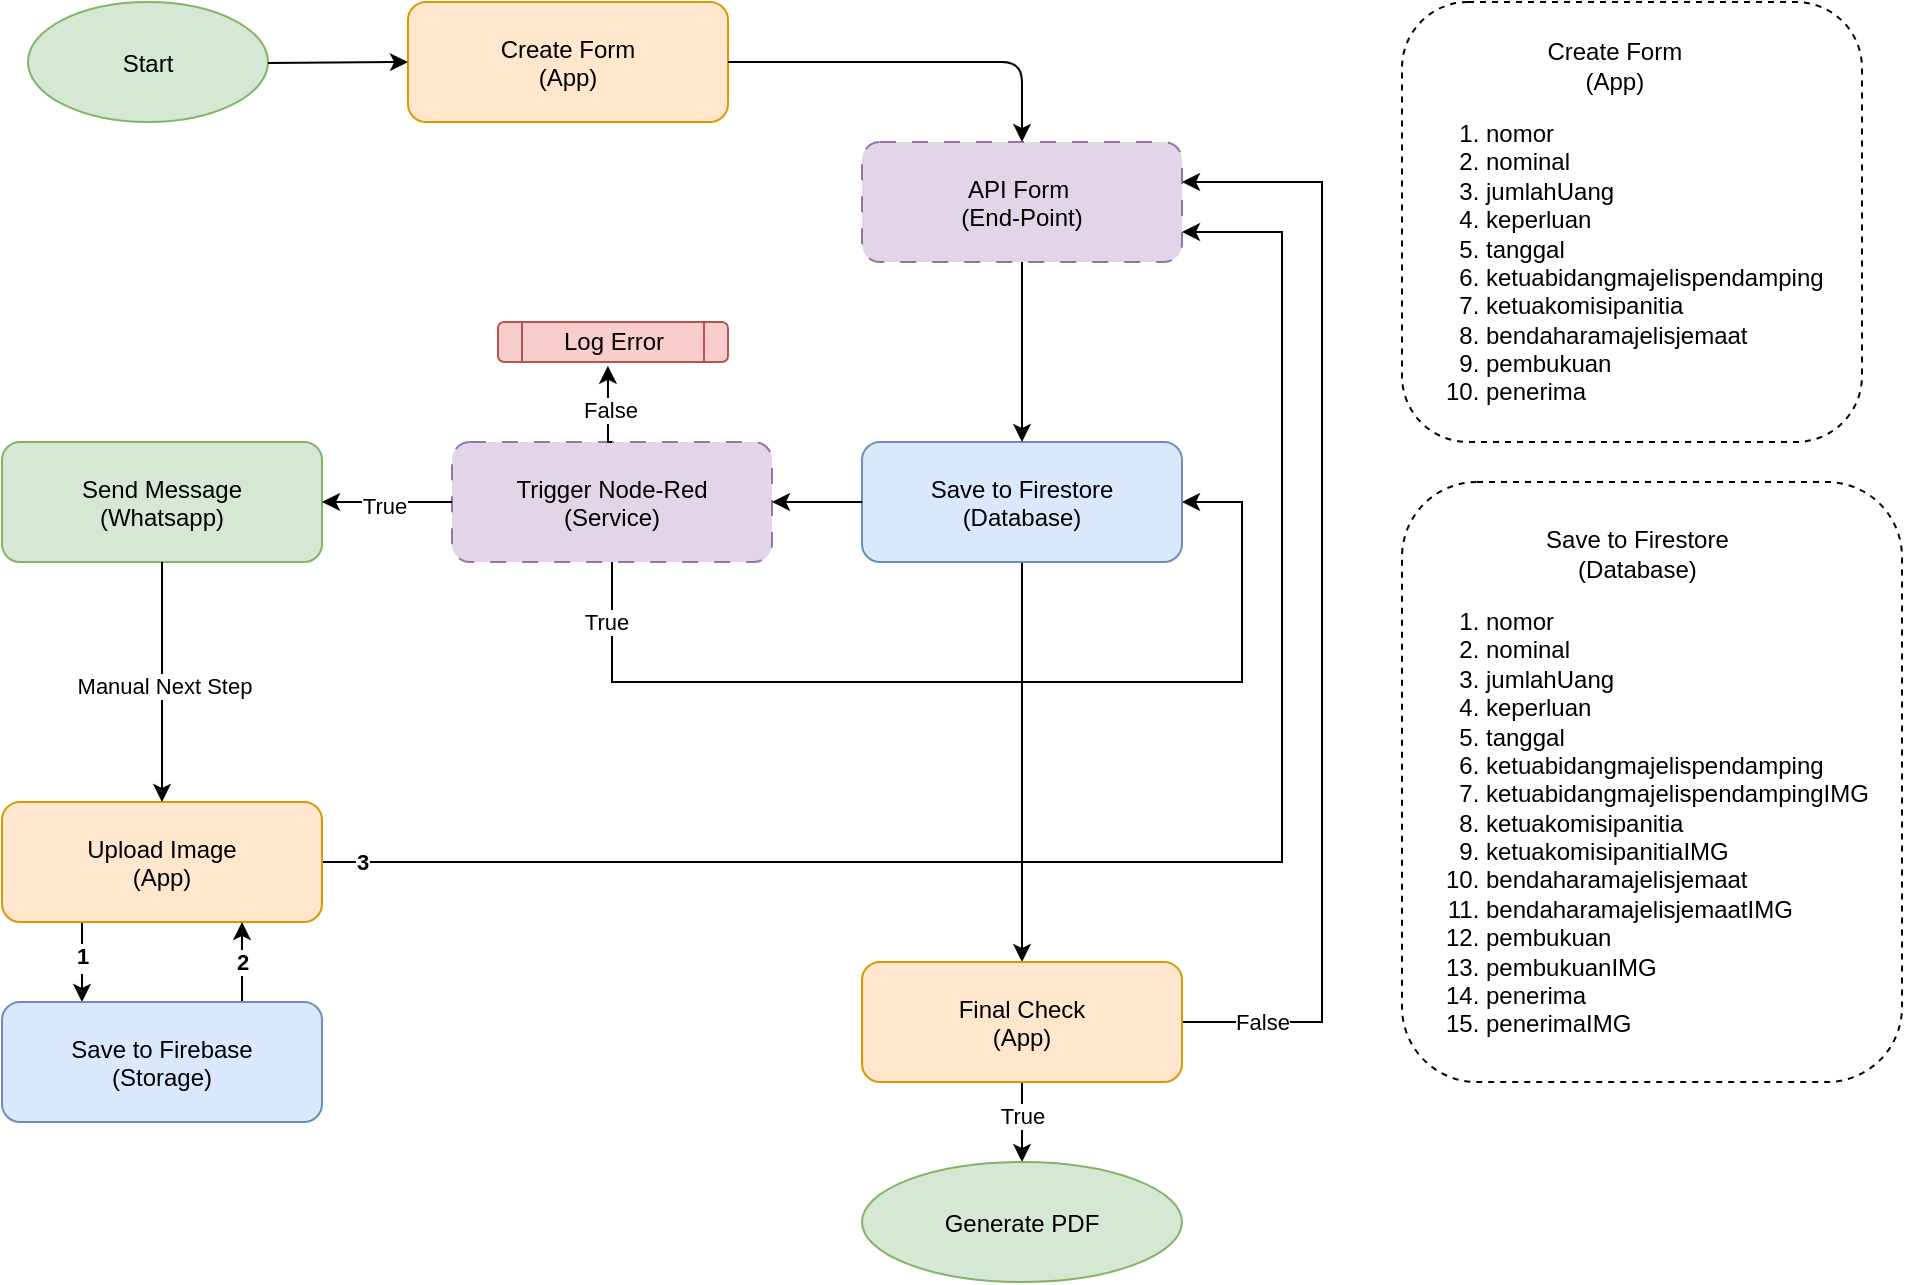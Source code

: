 <mxfile version="26.1.0">
  <diagram name="Page-1" id="0k0p8xCqQLOHbQBMagzz">
    <mxGraphModel dx="1213" dy="675" grid="1" gridSize="10" guides="1" tooltips="1" connect="1" arrows="1" fold="1" page="1" pageScale="1" pageWidth="850" pageHeight="1100" math="0" shadow="0">
      <root>
        <mxCell id="0" />
        <mxCell id="1" parent="0" />
        <mxCell id="aDgGIX2eHUsiDJ8qM59B-9" value="Start" style="ellipse;fillColor=#d5e8d4;strokeColor=#82b366;" parent="1" vertex="1">
          <mxGeometry x="133" y="50" width="120" height="60" as="geometry" />
        </mxCell>
        <mxCell id="aDgGIX2eHUsiDJ8qM59B-10" value="Create Form&#xa;(App)" style="rounded=1;fillColor=#ffe6cc;strokeColor=#d79b00;" parent="1" vertex="1">
          <mxGeometry x="323" y="50" width="160" height="60" as="geometry" />
        </mxCell>
        <mxCell id="aDgGIX2eHUsiDJ8qM59B-11" value="API Form &#xa;(End-Point)" style="rounded=1;fillColor=#e1d5e7;strokeColor=#9673a6;dashed=1;dashPattern=8 8;" parent="1" vertex="1">
          <mxGeometry x="550" y="120" width="160" height="60" as="geometry" />
        </mxCell>
        <mxCell id="XEOHDXe-3Rds1Pl_wQdD-13" style="edgeStyle=orthogonalEdgeStyle;rounded=0;orthogonalLoop=1;jettySize=auto;html=1;exitX=0.5;exitY=1;exitDx=0;exitDy=0;entryX=0.5;entryY=0;entryDx=0;entryDy=0;" edge="1" parent="1" source="aDgGIX2eHUsiDJ8qM59B-12" target="aDgGIX2eHUsiDJ8qM59B-17">
          <mxGeometry relative="1" as="geometry" />
        </mxCell>
        <mxCell id="aDgGIX2eHUsiDJ8qM59B-12" value="Save to Firestore&#xa;(Database)" style="rounded=1;fillColor=#dae8fc;strokeColor=#6c8ebf;" parent="1" vertex="1">
          <mxGeometry x="550" y="270" width="160" height="60" as="geometry" />
        </mxCell>
        <mxCell id="cPocxFOdf4c5zaEAgyfB-9" style="edgeStyle=orthogonalEdgeStyle;rounded=0;orthogonalLoop=1;jettySize=auto;html=1;exitX=0.5;exitY=1;exitDx=0;exitDy=0;entryX=1;entryY=0.5;entryDx=0;entryDy=0;" parent="1" source="aDgGIX2eHUsiDJ8qM59B-13" target="aDgGIX2eHUsiDJ8qM59B-12" edge="1">
          <mxGeometry relative="1" as="geometry">
            <Array as="points">
              <mxPoint x="425" y="390" />
              <mxPoint x="740" y="390" />
              <mxPoint x="740" y="300" />
            </Array>
          </mxGeometry>
        </mxCell>
        <mxCell id="cPocxFOdf4c5zaEAgyfB-17" value="True" style="edgeLabel;html=1;align=center;verticalAlign=middle;resizable=0;points=[];" parent="cPocxFOdf4c5zaEAgyfB-9" vertex="1" connectable="0">
          <mxGeometry x="-0.881" y="-3" relative="1" as="geometry">
            <mxPoint as="offset" />
          </mxGeometry>
        </mxCell>
        <mxCell id="aDgGIX2eHUsiDJ8qM59B-13" value="Trigger Node-Red&#xa;(Service)" style="rounded=1;fillColor=#e1d5e7;strokeColor=#9673a6;dashed=1;dashPattern=8 8;" parent="1" vertex="1">
          <mxGeometry x="345" y="270" width="160" height="60" as="geometry" />
        </mxCell>
        <mxCell id="aDgGIX2eHUsiDJ8qM59B-14" value="Send Message&#xa;(Whatsapp)" style="rounded=1;fillColor=#d5e8d4;strokeColor=#82b366;" parent="1" vertex="1">
          <mxGeometry x="120" y="270" width="160" height="60" as="geometry" />
        </mxCell>
        <mxCell id="cPocxFOdf4c5zaEAgyfB-24" style="edgeStyle=orthogonalEdgeStyle;rounded=0;orthogonalLoop=1;jettySize=auto;html=1;exitX=1;exitY=0.5;exitDx=0;exitDy=0;entryX=1;entryY=0.75;entryDx=0;entryDy=0;" parent="1" source="aDgGIX2eHUsiDJ8qM59B-15" target="aDgGIX2eHUsiDJ8qM59B-11" edge="1">
          <mxGeometry relative="1" as="geometry">
            <mxPoint x="330" y="480" as="targetPoint" />
            <Array as="points">
              <mxPoint x="760" y="480" />
              <mxPoint x="760" y="165" />
            </Array>
          </mxGeometry>
        </mxCell>
        <mxCell id="XEOHDXe-3Rds1Pl_wQdD-4" value="&lt;b&gt;3&lt;/b&gt;" style="edgeLabel;html=1;align=center;verticalAlign=middle;resizable=0;points=[];" vertex="1" connectable="0" parent="cPocxFOdf4c5zaEAgyfB-24">
          <mxGeometry x="-0.034" relative="1" as="geometry">
            <mxPoint x="-388" as="offset" />
          </mxGeometry>
        </mxCell>
        <mxCell id="cPocxFOdf4c5zaEAgyfB-26" style="edgeStyle=orthogonalEdgeStyle;rounded=0;orthogonalLoop=1;jettySize=auto;html=1;exitX=0.25;exitY=1;exitDx=0;exitDy=0;entryX=0.25;entryY=0;entryDx=0;entryDy=0;" parent="1" source="aDgGIX2eHUsiDJ8qM59B-15" target="cPocxFOdf4c5zaEAgyfB-22" edge="1">
          <mxGeometry relative="1" as="geometry" />
        </mxCell>
        <mxCell id="XEOHDXe-3Rds1Pl_wQdD-1" value="&lt;b&gt;!&lt;/b&gt;" style="edgeLabel;html=1;align=center;verticalAlign=middle;resizable=0;points=[];" vertex="1" connectable="0" parent="cPocxFOdf4c5zaEAgyfB-26">
          <mxGeometry x="-0.086" relative="1" as="geometry">
            <mxPoint as="offset" />
          </mxGeometry>
        </mxCell>
        <mxCell id="XEOHDXe-3Rds1Pl_wQdD-2" value="1" style="edgeLabel;html=1;align=center;verticalAlign=middle;resizable=0;points=[];" vertex="1" connectable="0" parent="cPocxFOdf4c5zaEAgyfB-26">
          <mxGeometry x="-0.099" y="-1" relative="1" as="geometry">
            <mxPoint as="offset" />
          </mxGeometry>
        </mxCell>
        <mxCell id="XEOHDXe-3Rds1Pl_wQdD-6" value="&lt;b&gt;1&lt;/b&gt;" style="edgeLabel;html=1;align=center;verticalAlign=middle;resizable=0;points=[];" vertex="1" connectable="0" parent="cPocxFOdf4c5zaEAgyfB-26">
          <mxGeometry x="-0.16" relative="1" as="geometry">
            <mxPoint as="offset" />
          </mxGeometry>
        </mxCell>
        <mxCell id="aDgGIX2eHUsiDJ8qM59B-15" value="Upload Image&#xa;(App)" style="rounded=1;fillColor=#ffe6cc;strokeColor=#d79b00;" parent="1" vertex="1">
          <mxGeometry x="120" y="450" width="160" height="60" as="geometry" />
        </mxCell>
        <mxCell id="cPocxFOdf4c5zaEAgyfB-4" style="edgeStyle=orthogonalEdgeStyle;rounded=0;orthogonalLoop=1;jettySize=auto;html=1;exitX=0.5;exitY=1;exitDx=0;exitDy=0;entryX=0.5;entryY=0;entryDx=0;entryDy=0;" parent="1" source="aDgGIX2eHUsiDJ8qM59B-17" target="cPocxFOdf4c5zaEAgyfB-3" edge="1">
          <mxGeometry relative="1" as="geometry" />
        </mxCell>
        <mxCell id="cPocxFOdf4c5zaEAgyfB-18" value="True" style="edgeLabel;html=1;align=center;verticalAlign=middle;resizable=0;points=[];" parent="cPocxFOdf4c5zaEAgyfB-4" vertex="1" connectable="0">
          <mxGeometry x="-0.15" relative="1" as="geometry">
            <mxPoint as="offset" />
          </mxGeometry>
        </mxCell>
        <mxCell id="cPocxFOdf4c5zaEAgyfB-8" style="edgeStyle=orthogonalEdgeStyle;rounded=0;orthogonalLoop=1;jettySize=auto;html=1;exitX=1;exitY=0.5;exitDx=0;exitDy=0;entryX=1;entryY=0.5;entryDx=0;entryDy=0;" parent="1" source="aDgGIX2eHUsiDJ8qM59B-17" edge="1">
          <mxGeometry relative="1" as="geometry">
            <Array as="points">
              <mxPoint x="780" y="560" />
              <mxPoint x="780" y="140" />
            </Array>
            <mxPoint x="710" y="535" as="sourcePoint" />
            <mxPoint x="710" y="140" as="targetPoint" />
          </mxGeometry>
        </mxCell>
        <mxCell id="cPocxFOdf4c5zaEAgyfB-19" value="False" style="edgeLabel;html=1;align=center;verticalAlign=middle;resizable=0;points=[];" parent="cPocxFOdf4c5zaEAgyfB-8" vertex="1" connectable="0">
          <mxGeometry x="-0.846" relative="1" as="geometry">
            <mxPoint x="-3" as="offset" />
          </mxGeometry>
        </mxCell>
        <mxCell id="aDgGIX2eHUsiDJ8qM59B-17" value="Final Check&#xa;(App)" style="rounded=1;fillColor=#ffe6cc;strokeColor=#d79b00;" parent="1" vertex="1">
          <mxGeometry x="550" y="530" width="160" height="60" as="geometry" />
        </mxCell>
        <mxCell id="aDgGIX2eHUsiDJ8qM59B-18" parent="1" source="aDgGIX2eHUsiDJ8qM59B-9" target="aDgGIX2eHUsiDJ8qM59B-10" edge="1">
          <mxGeometry relative="1" as="geometry" />
        </mxCell>
        <mxCell id="aDgGIX2eHUsiDJ8qM59B-19" style="entryX=0.5;entryY=0;entryDx=0;entryDy=0;exitX=1;exitY=0.5;exitDx=0;exitDy=0;" parent="1" source="aDgGIX2eHUsiDJ8qM59B-10" target="aDgGIX2eHUsiDJ8qM59B-11" edge="1">
          <mxGeometry relative="1" as="geometry">
            <Array as="points">
              <mxPoint x="630" y="80" />
            </Array>
          </mxGeometry>
        </mxCell>
        <mxCell id="aDgGIX2eHUsiDJ8qM59B-20" style="entryX=0.5;entryY=0;entryDx=0;entryDy=0;" parent="1" target="aDgGIX2eHUsiDJ8qM59B-12" edge="1">
          <mxGeometry relative="1" as="geometry">
            <Array as="points">
              <mxPoint x="630" y="180" />
            </Array>
            <mxPoint x="630" y="180" as="sourcePoint" />
          </mxGeometry>
        </mxCell>
        <mxCell id="aDgGIX2eHUsiDJ8qM59B-21" parent="1" source="aDgGIX2eHUsiDJ8qM59B-12" target="aDgGIX2eHUsiDJ8qM59B-13" edge="1">
          <mxGeometry relative="1" as="geometry" />
        </mxCell>
        <mxCell id="aDgGIX2eHUsiDJ8qM59B-22" parent="1" source="aDgGIX2eHUsiDJ8qM59B-13" target="aDgGIX2eHUsiDJ8qM59B-14" edge="1">
          <mxGeometry relative="1" as="geometry" />
        </mxCell>
        <mxCell id="cPocxFOdf4c5zaEAgyfB-16" value="True" style="edgeLabel;html=1;align=center;verticalAlign=middle;resizable=0;points=[];" parent="aDgGIX2eHUsiDJ8qM59B-22" vertex="1" connectable="0">
          <mxGeometry x="0.049" y="2" relative="1" as="geometry">
            <mxPoint as="offset" />
          </mxGeometry>
        </mxCell>
        <mxCell id="aDgGIX2eHUsiDJ8qM59B-23" parent="1" source="aDgGIX2eHUsiDJ8qM59B-14" target="aDgGIX2eHUsiDJ8qM59B-15" edge="1">
          <mxGeometry relative="1" as="geometry" />
        </mxCell>
        <mxCell id="XEOHDXe-3Rds1Pl_wQdD-14" value="Manual Next Step" style="edgeLabel;html=1;align=center;verticalAlign=middle;resizable=0;points=[];" vertex="1" connectable="0" parent="aDgGIX2eHUsiDJ8qM59B-23">
          <mxGeometry x="0.022" y="1" relative="1" as="geometry">
            <mxPoint as="offset" />
          </mxGeometry>
        </mxCell>
        <mxCell id="cPocxFOdf4c5zaEAgyfB-2" value="&lt;p&gt;&lt;/p&gt;&lt;span style=&quot;font-size: 11px; background-color: transparent; color: light-dark(rgb(0, 0, 0), rgb(255, 255, 255));&quot;&gt;&lt;div style=&quot;text-align: center;&quot;&gt;&lt;span style=&quot;font-size: 12px; text-wrap-mode: nowrap;&quot;&gt;Create Form&lt;/span&gt;&lt;br style=&quot;padding: 0px; margin: 0px; font-size: 12px; text-wrap-mode: nowrap;&quot;&gt;&lt;span style=&quot;font-size: 12px; text-wrap-mode: nowrap;&quot;&gt;(App)&lt;/span&gt;&lt;/div&gt;&lt;/span&gt;&lt;ol&gt;&lt;li&gt;&lt;font&gt;nomor&lt;/font&gt;&lt;/li&gt;&lt;li&gt;&lt;font&gt;nominal&lt;/font&gt;&lt;/li&gt;&lt;li&gt;&lt;font&gt;jumlahUang&lt;/font&gt;&lt;/li&gt;&lt;li&gt;&lt;font&gt;keperluan&lt;/font&gt;&lt;/li&gt;&lt;li&gt;&lt;font&gt;tanggal&lt;/font&gt;&lt;/li&gt;&lt;li&gt;&lt;font&gt;ketuabidangmajelispendamping&lt;/font&gt;&lt;/li&gt;&lt;li&gt;&lt;font&gt;ketuakomisipanitia&lt;/font&gt;&lt;/li&gt;&lt;li&gt;&lt;font&gt;bendaharamajelisjemaat&lt;/font&gt;&lt;/li&gt;&lt;li&gt;&lt;font&gt;pembukuan&lt;/font&gt;&lt;/li&gt;&lt;li&gt;penerima&lt;/li&gt;&lt;/ol&gt;&lt;p&gt;&lt;/p&gt;" style="text;html=1;whiteSpace=wrap;overflow=hidden;rounded=1;fillColor=none;strokeColor=default;dashed=1;verticalAlign=middle;" parent="1" vertex="1">
          <mxGeometry x="820" y="50" width="230" height="220" as="geometry" />
        </mxCell>
        <mxCell id="cPocxFOdf4c5zaEAgyfB-3" value="Generate PDF" style="ellipse;fillColor=#d5e8d4;strokeColor=#82b366;" parent="1" vertex="1">
          <mxGeometry x="550" y="630" width="160" height="60" as="geometry" />
        </mxCell>
        <mxCell id="cPocxFOdf4c5zaEAgyfB-27" style="edgeStyle=orthogonalEdgeStyle;rounded=0;orthogonalLoop=1;jettySize=auto;html=1;exitX=0.75;exitY=0;exitDx=0;exitDy=0;entryX=0.75;entryY=1;entryDx=0;entryDy=0;" parent="1" source="cPocxFOdf4c5zaEAgyfB-22" target="aDgGIX2eHUsiDJ8qM59B-15" edge="1">
          <mxGeometry relative="1" as="geometry" />
        </mxCell>
        <mxCell id="XEOHDXe-3Rds1Pl_wQdD-3" value="2" style="edgeLabel;html=1;align=center;verticalAlign=middle;resizable=0;points=[];" vertex="1" connectable="0" parent="cPocxFOdf4c5zaEAgyfB-27">
          <mxGeometry x="0.004" relative="1" as="geometry">
            <mxPoint as="offset" />
          </mxGeometry>
        </mxCell>
        <mxCell id="XEOHDXe-3Rds1Pl_wQdD-5" value="&lt;b&gt;2&lt;/b&gt;" style="edgeLabel;html=1;align=center;verticalAlign=middle;resizable=0;points=[];" vertex="1" connectable="0" parent="cPocxFOdf4c5zaEAgyfB-27">
          <mxGeometry x="0.004" relative="1" as="geometry">
            <mxPoint as="offset" />
          </mxGeometry>
        </mxCell>
        <mxCell id="cPocxFOdf4c5zaEAgyfB-22" value="Save to Firebase&#xa;(Storage)" style="rounded=1;fillColor=#dae8fc;strokeColor=#6c8ebf;" parent="1" vertex="1">
          <mxGeometry x="120" y="550" width="160" height="60" as="geometry" />
        </mxCell>
        <mxCell id="XEOHDXe-3Rds1Pl_wQdD-9" value="Log Error" style="shape=process;whiteSpace=wrap;html=1;backgroundOutline=1;fillColor=#f8cecc;strokeColor=#b85450;rounded=1;" vertex="1" parent="1">
          <mxGeometry x="368" y="210" width="115" height="20" as="geometry" />
        </mxCell>
        <mxCell id="XEOHDXe-3Rds1Pl_wQdD-11" style="edgeStyle=orthogonalEdgeStyle;rounded=0;orthogonalLoop=1;jettySize=auto;html=1;exitX=0.5;exitY=0;exitDx=0;exitDy=0;entryX=0.478;entryY=1.096;entryDx=0;entryDy=0;entryPerimeter=0;" edge="1" parent="1" source="aDgGIX2eHUsiDJ8qM59B-13" target="XEOHDXe-3Rds1Pl_wQdD-9">
          <mxGeometry relative="1" as="geometry" />
        </mxCell>
        <mxCell id="XEOHDXe-3Rds1Pl_wQdD-12" value="False" style="edgeLabel;html=1;align=center;verticalAlign=middle;resizable=0;points=[];" vertex="1" connectable="0" parent="XEOHDXe-3Rds1Pl_wQdD-11">
          <mxGeometry x="-0.087" y="-1" relative="1" as="geometry">
            <mxPoint as="offset" />
          </mxGeometry>
        </mxCell>
        <mxCell id="XEOHDXe-3Rds1Pl_wQdD-28" value="&lt;p&gt;&lt;/p&gt;&lt;span style=&quot;font-size: 11px; background-color: transparent; color: light-dark(rgb(0, 0, 0), rgb(255, 255, 255));&quot;&gt;&lt;div style=&quot;text-align: center;&quot;&gt;&lt;span style=&quot;font-size: 12px; text-wrap-mode: nowrap;&quot;&gt;Save to Firestore&lt;/span&gt;&lt;br style=&quot;padding: 0px; margin: 0px; font-size: 12px; text-wrap-mode: nowrap;&quot;&gt;&lt;span style=&quot;font-size: 12px; text-wrap-mode: nowrap;&quot;&gt;(Database)&lt;/span&gt;&lt;/div&gt;&lt;/span&gt;&lt;ol&gt;&lt;li&gt;&lt;font&gt;nomor&lt;/font&gt;&lt;/li&gt;&lt;li&gt;&lt;font&gt;nominal&lt;/font&gt;&lt;/li&gt;&lt;li&gt;&lt;font&gt;jumlahUang&lt;/font&gt;&lt;/li&gt;&lt;li&gt;&lt;font&gt;keperluan&lt;/font&gt;&lt;/li&gt;&lt;li&gt;&lt;font&gt;tanggal&lt;/font&gt;&lt;/li&gt;&lt;li&gt;&lt;font&gt;ketuabidangmajelispendamping&lt;/font&gt;&lt;/li&gt;&lt;li&gt;ketuabidangmajelispendampingIMG&lt;/li&gt;&lt;li&gt;&lt;font&gt;ketuakomisipanitia&lt;/font&gt;&lt;/li&gt;&lt;li&gt;ketuakomisipanitiaIMG&lt;/li&gt;&lt;li&gt;&lt;font&gt;bendaharamajelisjemaat&lt;/font&gt;&lt;/li&gt;&lt;li&gt;bendaharamajelisjemaatIMG&lt;/li&gt;&lt;li&gt;&lt;font&gt;pembukuan&lt;/font&gt;&lt;/li&gt;&lt;li&gt;pembukuanIMG&lt;/li&gt;&lt;li&gt;penerima&lt;/li&gt;&lt;li&gt;penerimaIMG&lt;/li&gt;&lt;/ol&gt;&lt;p&gt;&lt;/p&gt;" style="text;html=1;whiteSpace=wrap;overflow=hidden;rounded=1;fillColor=none;strokeColor=default;dashed=1;verticalAlign=middle;" vertex="1" parent="1">
          <mxGeometry x="820" y="290" width="250" height="300" as="geometry" />
        </mxCell>
      </root>
    </mxGraphModel>
  </diagram>
</mxfile>
